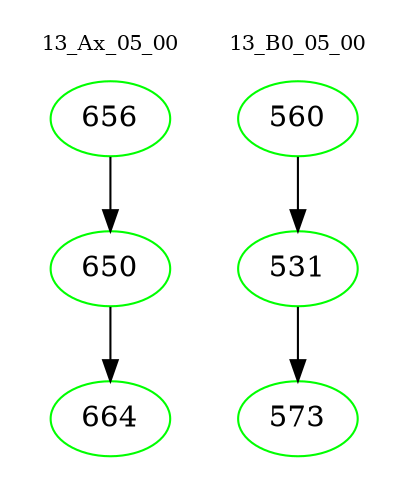 digraph{
subgraph cluster_0 {
color = white
label = "13_Ax_05_00";
fontsize=10;
T0_656 [label="656", color="green"]
T0_656 -> T0_650 [color="black"]
T0_650 [label="650", color="green"]
T0_650 -> T0_664 [color="black"]
T0_664 [label="664", color="green"]
}
subgraph cluster_1 {
color = white
label = "13_B0_05_00";
fontsize=10;
T1_560 [label="560", color="green"]
T1_560 -> T1_531 [color="black"]
T1_531 [label="531", color="green"]
T1_531 -> T1_573 [color="black"]
T1_573 [label="573", color="green"]
}
}

